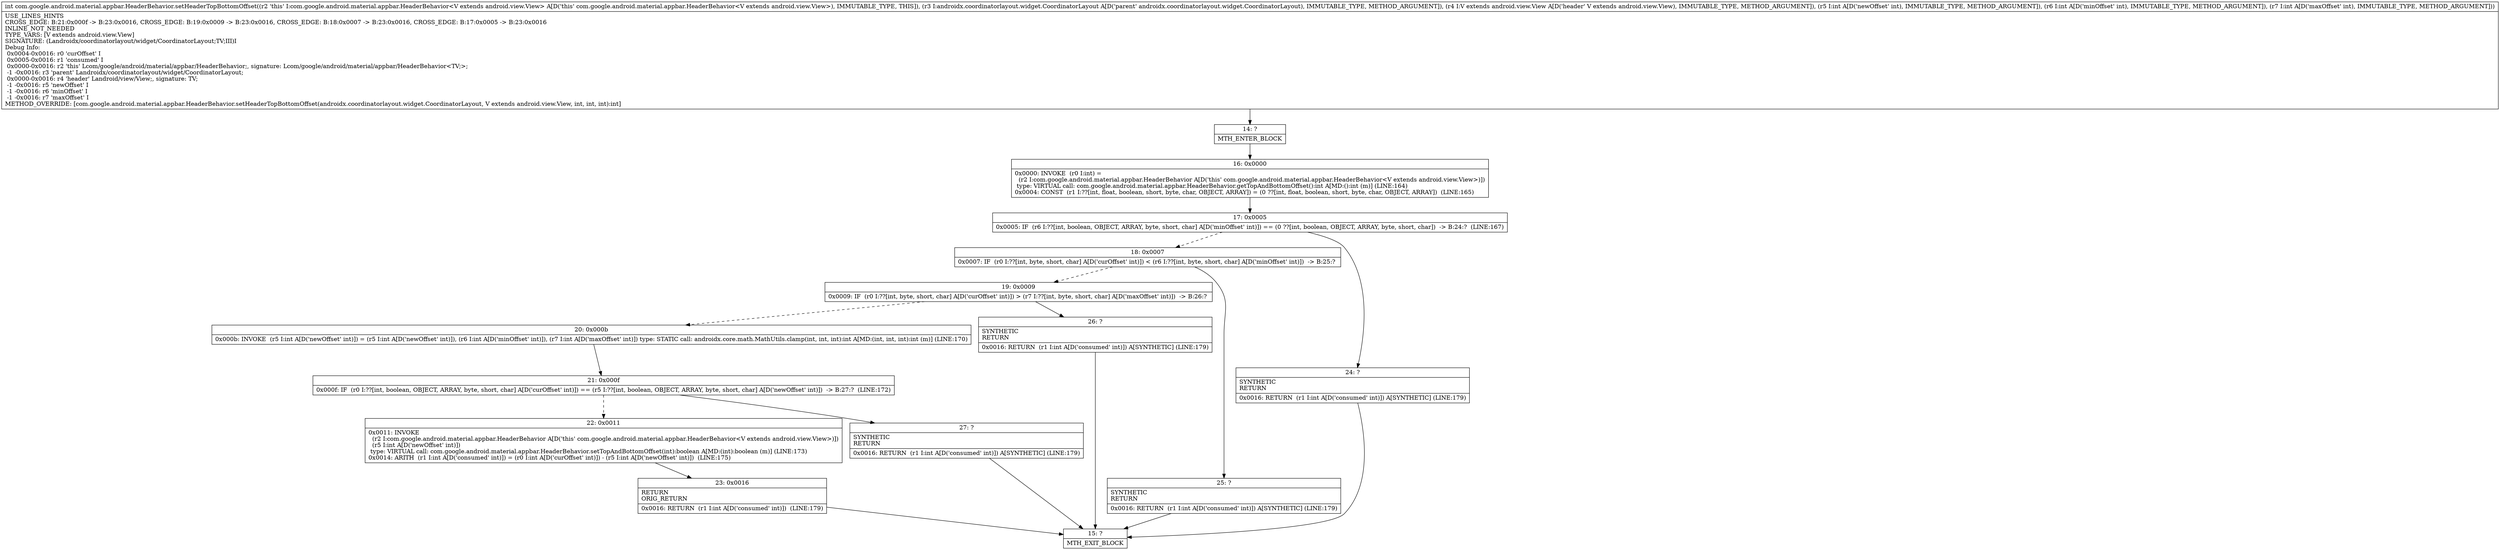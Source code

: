 digraph "CFG forcom.google.android.material.appbar.HeaderBehavior.setHeaderTopBottomOffset(Landroidx\/coordinatorlayout\/widget\/CoordinatorLayout;Landroid\/view\/View;III)I" {
Node_14 [shape=record,label="{14\:\ ?|MTH_ENTER_BLOCK\l}"];
Node_16 [shape=record,label="{16\:\ 0x0000|0x0000: INVOKE  (r0 I:int) = \l  (r2 I:com.google.android.material.appbar.HeaderBehavior A[D('this' com.google.android.material.appbar.HeaderBehavior\<V extends android.view.View\>)])\l type: VIRTUAL call: com.google.android.material.appbar.HeaderBehavior.getTopAndBottomOffset():int A[MD:():int (m)] (LINE:164)\l0x0004: CONST  (r1 I:??[int, float, boolean, short, byte, char, OBJECT, ARRAY]) = (0 ??[int, float, boolean, short, byte, char, OBJECT, ARRAY])  (LINE:165)\l}"];
Node_17 [shape=record,label="{17\:\ 0x0005|0x0005: IF  (r6 I:??[int, boolean, OBJECT, ARRAY, byte, short, char] A[D('minOffset' int)]) == (0 ??[int, boolean, OBJECT, ARRAY, byte, short, char])  \-\> B:24:?  (LINE:167)\l}"];
Node_18 [shape=record,label="{18\:\ 0x0007|0x0007: IF  (r0 I:??[int, byte, short, char] A[D('curOffset' int)]) \< (r6 I:??[int, byte, short, char] A[D('minOffset' int)])  \-\> B:25:? \l}"];
Node_19 [shape=record,label="{19\:\ 0x0009|0x0009: IF  (r0 I:??[int, byte, short, char] A[D('curOffset' int)]) \> (r7 I:??[int, byte, short, char] A[D('maxOffset' int)])  \-\> B:26:? \l}"];
Node_20 [shape=record,label="{20\:\ 0x000b|0x000b: INVOKE  (r5 I:int A[D('newOffset' int)]) = (r5 I:int A[D('newOffset' int)]), (r6 I:int A[D('minOffset' int)]), (r7 I:int A[D('maxOffset' int)]) type: STATIC call: androidx.core.math.MathUtils.clamp(int, int, int):int A[MD:(int, int, int):int (m)] (LINE:170)\l}"];
Node_21 [shape=record,label="{21\:\ 0x000f|0x000f: IF  (r0 I:??[int, boolean, OBJECT, ARRAY, byte, short, char] A[D('curOffset' int)]) == (r5 I:??[int, boolean, OBJECT, ARRAY, byte, short, char] A[D('newOffset' int)])  \-\> B:27:?  (LINE:172)\l}"];
Node_22 [shape=record,label="{22\:\ 0x0011|0x0011: INVOKE  \l  (r2 I:com.google.android.material.appbar.HeaderBehavior A[D('this' com.google.android.material.appbar.HeaderBehavior\<V extends android.view.View\>)])\l  (r5 I:int A[D('newOffset' int)])\l type: VIRTUAL call: com.google.android.material.appbar.HeaderBehavior.setTopAndBottomOffset(int):boolean A[MD:(int):boolean (m)] (LINE:173)\l0x0014: ARITH  (r1 I:int A[D('consumed' int)]) = (r0 I:int A[D('curOffset' int)]) \- (r5 I:int A[D('newOffset' int)])  (LINE:175)\l}"];
Node_23 [shape=record,label="{23\:\ 0x0016|RETURN\lORIG_RETURN\l|0x0016: RETURN  (r1 I:int A[D('consumed' int)])  (LINE:179)\l}"];
Node_15 [shape=record,label="{15\:\ ?|MTH_EXIT_BLOCK\l}"];
Node_27 [shape=record,label="{27\:\ ?|SYNTHETIC\lRETURN\l|0x0016: RETURN  (r1 I:int A[D('consumed' int)]) A[SYNTHETIC] (LINE:179)\l}"];
Node_26 [shape=record,label="{26\:\ ?|SYNTHETIC\lRETURN\l|0x0016: RETURN  (r1 I:int A[D('consumed' int)]) A[SYNTHETIC] (LINE:179)\l}"];
Node_25 [shape=record,label="{25\:\ ?|SYNTHETIC\lRETURN\l|0x0016: RETURN  (r1 I:int A[D('consumed' int)]) A[SYNTHETIC] (LINE:179)\l}"];
Node_24 [shape=record,label="{24\:\ ?|SYNTHETIC\lRETURN\l|0x0016: RETURN  (r1 I:int A[D('consumed' int)]) A[SYNTHETIC] (LINE:179)\l}"];
MethodNode[shape=record,label="{int com.google.android.material.appbar.HeaderBehavior.setHeaderTopBottomOffset((r2 'this' I:com.google.android.material.appbar.HeaderBehavior\<V extends android.view.View\> A[D('this' com.google.android.material.appbar.HeaderBehavior\<V extends android.view.View\>), IMMUTABLE_TYPE, THIS]), (r3 I:androidx.coordinatorlayout.widget.CoordinatorLayout A[D('parent' androidx.coordinatorlayout.widget.CoordinatorLayout), IMMUTABLE_TYPE, METHOD_ARGUMENT]), (r4 I:V extends android.view.View A[D('header' V extends android.view.View), IMMUTABLE_TYPE, METHOD_ARGUMENT]), (r5 I:int A[D('newOffset' int), IMMUTABLE_TYPE, METHOD_ARGUMENT]), (r6 I:int A[D('minOffset' int), IMMUTABLE_TYPE, METHOD_ARGUMENT]), (r7 I:int A[D('maxOffset' int), IMMUTABLE_TYPE, METHOD_ARGUMENT]))  | USE_LINES_HINTS\lCROSS_EDGE: B:21:0x000f \-\> B:23:0x0016, CROSS_EDGE: B:19:0x0009 \-\> B:23:0x0016, CROSS_EDGE: B:18:0x0007 \-\> B:23:0x0016, CROSS_EDGE: B:17:0x0005 \-\> B:23:0x0016\lINLINE_NOT_NEEDED\lTYPE_VARS: [V extends android.view.View]\lSIGNATURE: (Landroidx\/coordinatorlayout\/widget\/CoordinatorLayout;TV;III)I\lDebug Info:\l  0x0004\-0x0016: r0 'curOffset' I\l  0x0005\-0x0016: r1 'consumed' I\l  0x0000\-0x0016: r2 'this' Lcom\/google\/android\/material\/appbar\/HeaderBehavior;, signature: Lcom\/google\/android\/material\/appbar\/HeaderBehavior\<TV;\>;\l  \-1 \-0x0016: r3 'parent' Landroidx\/coordinatorlayout\/widget\/CoordinatorLayout;\l  0x0000\-0x0016: r4 'header' Landroid\/view\/View;, signature: TV;\l  \-1 \-0x0016: r5 'newOffset' I\l  \-1 \-0x0016: r6 'minOffset' I\l  \-1 \-0x0016: r7 'maxOffset' I\lMETHOD_OVERRIDE: [com.google.android.material.appbar.HeaderBehavior.setHeaderTopBottomOffset(androidx.coordinatorlayout.widget.CoordinatorLayout, V extends android.view.View, int, int, int):int]\l}"];
MethodNode -> Node_14;Node_14 -> Node_16;
Node_16 -> Node_17;
Node_17 -> Node_18[style=dashed];
Node_17 -> Node_24;
Node_18 -> Node_19[style=dashed];
Node_18 -> Node_25;
Node_19 -> Node_20[style=dashed];
Node_19 -> Node_26;
Node_20 -> Node_21;
Node_21 -> Node_22[style=dashed];
Node_21 -> Node_27;
Node_22 -> Node_23;
Node_23 -> Node_15;
Node_27 -> Node_15;
Node_26 -> Node_15;
Node_25 -> Node_15;
Node_24 -> Node_15;
}

